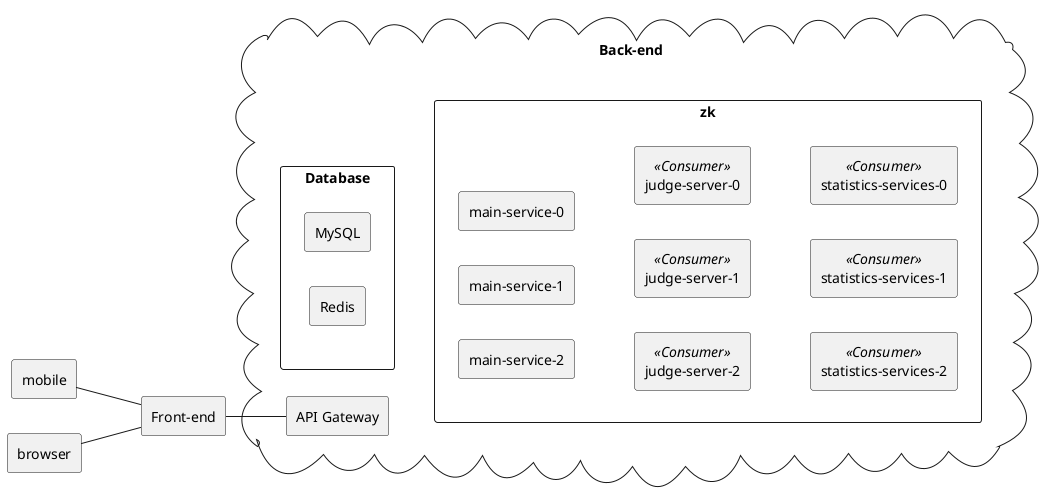 @startuml system-design

left to right direction

agent mobile
agent browser

rectangle "Front-end" as fe


mobile -- fe
browser -- fe


cloud "Back-end\n" as be {

    rectangle "API Gateway"as gw

    gw -[hidden]- zk

    rectangle ZooKeeper as zk {
        rectangle "main-service-2"
        rectangle "main-service-1"
        rectangle "main-service-0"
        rectangle "judge-server-2" <<Consumer>>
        rectangle "judge-server-1" <<Consumer>>
        rectangle "judge-server-0" <<Consumer>>
        rectangle "statistics-services-2" <<Consumer>>
        rectangle "statistics-services-1" <<Consumer>>
        rectangle "statistics-services-0" <<Consumer>>
    }

    rectangle "Database" as db {
        rectangle MySQL
        rectangle Redis
    }

    db -[hidden]- zk
}

fe -- gw






@enduml
